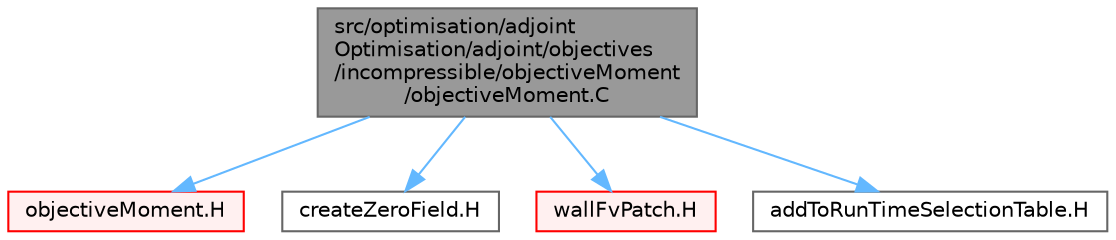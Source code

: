 digraph "src/optimisation/adjointOptimisation/adjoint/objectives/incompressible/objectiveMoment/objectiveMoment.C"
{
 // LATEX_PDF_SIZE
  bgcolor="transparent";
  edge [fontname=Helvetica,fontsize=10,labelfontname=Helvetica,labelfontsize=10];
  node [fontname=Helvetica,fontsize=10,shape=box,height=0.2,width=0.4];
  Node1 [id="Node000001",label="src/optimisation/adjoint\lOptimisation/adjoint/objectives\l/incompressible/objectiveMoment\l/objectiveMoment.C",height=0.2,width=0.4,color="gray40", fillcolor="grey60", style="filled", fontcolor="black",tooltip=" "];
  Node1 -> Node2 [id="edge1_Node000001_Node000002",color="steelblue1",style="solid",tooltip=" "];
  Node2 [id="Node000002",label="objectiveMoment.H",height=0.2,width=0.4,color="red", fillcolor="#FFF0F0", style="filled",URL="$objectiveMoment_8H.html",tooltip=" "];
  Node1 -> Node493 [id="edge2_Node000001_Node000493",color="steelblue1",style="solid",tooltip=" "];
  Node493 [id="Node000493",label="createZeroField.H",height=0.2,width=0.4,color="grey40", fillcolor="white", style="filled",URL="$createZeroField_8H.html",tooltip=" "];
  Node1 -> Node495 [id="edge3_Node000001_Node000495",color="steelblue1",style="solid",tooltip=" "];
  Node495 [id="Node000495",label="wallFvPatch.H",height=0.2,width=0.4,color="red", fillcolor="#FFF0F0", style="filled",URL="$wallFvPatch_8H.html",tooltip=" "];
  Node1 -> Node497 [id="edge4_Node000001_Node000497",color="steelblue1",style="solid",tooltip=" "];
  Node497 [id="Node000497",label="addToRunTimeSelectionTable.H",height=0.2,width=0.4,color="grey40", fillcolor="white", style="filled",URL="$addToRunTimeSelectionTable_8H.html",tooltip="Macros for easy insertion into run-time selection tables."];
}
